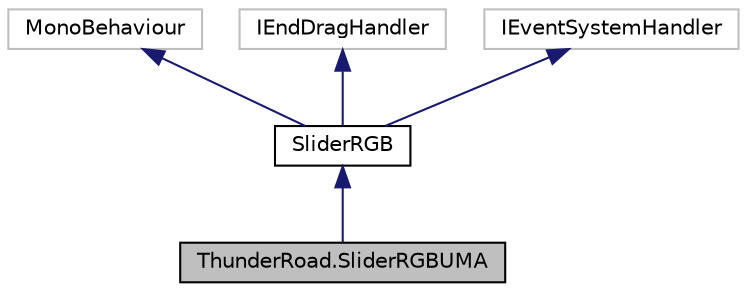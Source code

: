 digraph "ThunderRoad.SliderRGBUMA"
{
 // LATEX_PDF_SIZE
  edge [fontname="Helvetica",fontsize="10",labelfontname="Helvetica",labelfontsize="10"];
  node [fontname="Helvetica",fontsize="10",shape=record];
  Node1 [label="ThunderRoad.SliderRGBUMA",height=0.2,width=0.4,color="black", fillcolor="grey75", style="filled", fontcolor="black",tooltip="Class SliderRGBUMA. Implements the ThunderRoad.SliderRGB"];
  Node2 -> Node1 [dir="back",color="midnightblue",fontsize="10",style="solid",fontname="Helvetica"];
  Node2 [label="SliderRGB",height=0.2,width=0.4,color="black", fillcolor="white", style="filled",URL="$class_thunder_road_1_1_slider_r_g_b.html",tooltip="Class SliderRGB. Implements the UnityEngine.MonoBehaviour Implements the UnityEngine...."];
  Node3 -> Node2 [dir="back",color="midnightblue",fontsize="10",style="solid",fontname="Helvetica"];
  Node3 [label="MonoBehaviour",height=0.2,width=0.4,color="grey75", fillcolor="white", style="filled",tooltip=" "];
  Node4 -> Node2 [dir="back",color="midnightblue",fontsize="10",style="solid",fontname="Helvetica"];
  Node4 [label="IEndDragHandler",height=0.2,width=0.4,color="grey75", fillcolor="white", style="filled",tooltip=" "];
  Node5 -> Node2 [dir="back",color="midnightblue",fontsize="10",style="solid",fontname="Helvetica"];
  Node5 [label="IEventSystemHandler",height=0.2,width=0.4,color="grey75", fillcolor="white", style="filled",tooltip=" "];
}
